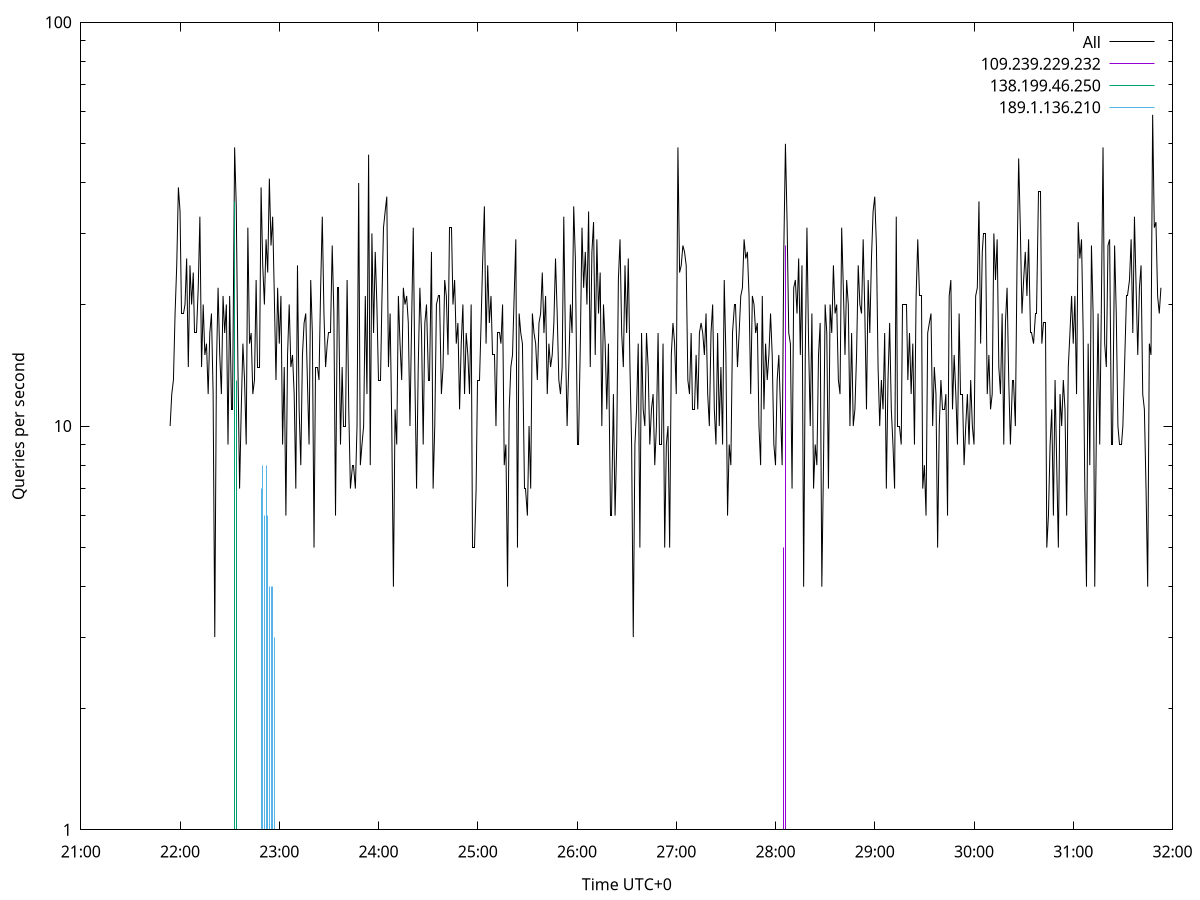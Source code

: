set terminal pngcairo size 1024,768
set output 'Sun Jan  7 09:21:54 2024.png'
set ylabel 'Queries per second'
set xlabel 'Time UTC+0'
set xdata time
set timefmt "%s"
set log y
plot \
'-' using 1:2 linecolor 0 linetype 2 with lines title 'All', \
'-' using 1:2 linecolor 1 linetype 3 with impulses title "109.239.229.232", \
'-' using 1:2 linecolor 2 linetype 3 with impulses title "138.199.46.250", \
'-' using 1:2 linecolor 3 linetype 3 with impulses title "189.1.136.210"
1704594114 10
1704594115 12
1704594116 13
1704594117 19
1704594118 25
1704594119 39
1704594120 34
1704594121 19
1704594122 19
1704594123 20
1704594124 26
1704594125 14
1704594126 25
1704594127 20
1704594128 24
1704594129 17
1704594130 17
1704594131 22
1704594132 33
1704594133 14
1704594134 20
1704594135 15
1704594136 16
1704594137 12
1704594138 17
1704594139 19
1704594140 12
1704594141 3
1704594142 14
1704594143 22
1704594144 15
1704594145 12
1704594146 21
1704594147 17
1704594148 20
1704594149 9
1704594150 21
1704594151 11
1704594152 11
1704594153 49
1704594154 35
1704594155 14
1704594156 7
1704594157 11
1704594158 16
1704594159 13
1704594160 9
1704594161 31
1704594162 16
1704594163 17
1704594164 12
1704594165 13
1704594166 23
1704594167 14
1704594168 14
1704594169 39
1704594170 25
1704594171 20
1704594172 29
1704594173 24
1704594174 41
1704594175 28
1704594176 33
1704594177 21
1704594178 13
1704594179 22
1704594180 16
1704594181 21
1704594182 9
1704594183 14
1704594184 6
1704594185 15
1704594186 20
1704594187 14
1704594188 15
1704594189 12
1704594190 7
1704594191 25
1704594192 11
1704594193 8
1704594194 15
1704594195 18
1704594196 19
1704594197 13
1704594198 9
1704594199 23
1704594200 17
1704594201 5
1704594202 14
1704594203 14
1704594204 13
1704594205 22
1704594206 33
1704594207 19
1704594208 14
1704594209 16
1704594210 17
1704594211 17
1704594212 28
1704594213 19
1704594214 6
1704594215 22
1704594216 22
1704594217 9
1704594218 14
1704594219 10
1704594220 10
1704594221 23
1704594222 11
1704594223 7
1704594224 8
1704594225 8
1704594226 7
1704594227 10
1704594228 40
1704594229 8
1704594230 9
1704594231 10
1704594232 21
1704594233 12
1704594234 47
1704594235 8
1704594236 30
1704594237 17
1704594238 27
1704594239 20
1704594240 13
1704594241 13
1704594242 20
1704594243 31
1704594244 34
1704594245 37
1704594246 14
1704594247 19
1704594248 10
1704594249 4
1704594250 11
1704594251 9
1704594252 21
1704594253 16
1704594254 13
1704594255 22
1704594256 20
1704594257 21
1704594258 18
1704594259 10
1704594260 18
1704594261 31
1704594262 13
1704594263 7
1704594264 14
1704594265 22
1704594266 17
1704594267 9
1704594268 18
1704594269 20
1704594270 13
1704594271 13
1704594272 27
1704594273 7
1704594274 10
1704594275 20
1704594276 21
1704594277 21
1704594278 12
1704594279 14
1704594280 23
1704594281 21
1704594282 15
1704594283 31
1704594284 31
1704594285 20
1704594286 23
1704594287 16
1704594288 18
1704594289 11
1704594290 16
1704594291 20
1704594292 12
1704594293 17
1704594294 15
1704594295 12
1704594296 20
1704594297 5
1704594298 5
1704594299 7
1704594300 13
1704594301 13
1704594302 18
1704594303 26
1704594304 35
1704594305 16
1704594306 25
1704594307 18
1704594308 21
1704594309 15
1704594310 15
1704594311 10
1704594312 17
1704594313 17
1704594314 16
1704594315 20
1704594316 8
1704594317 9
1704594318 4
1704594319 11
1704594320 14
1704594321 15
1704594322 21
1704594323 29
1704594324 5
1704594325 19
1704594326 17
1704594327 16
1704594328 7
1704594329 7
1704594330 6
1704594331 10
1704594332 7
1704594333 19
1704594334 17
1704594335 16
1704594336 13
1704594337 18
1704594338 19
1704594339 24
1704594340 17
1704594341 21
1704594342 12
1704594343 16
1704594344 14
1704594345 15
1704594346 18
1704594347 26
1704594348 19
1704594349 13
1704594350 12
1704594351 14
1704594352 33
1704594353 16
1704594354 10
1704594355 14
1704594356 20
1704594357 17
1704594358 35
1704594359 26
1704594360 9
1704594361 9
1704594362 16
1704594363 31
1704594364 22
1704594365 27
1704594366 20
1704594367 34
1704594368 14
1704594369 27
1704594370 32
1704594371 15
1704594372 29
1704594373 19
1704594374 24
1704594375 10
1704594376 20
1704594377 16
1704594378 11
1704594379 16
1704594380 6
1704594381 6
1704594382 12
1704594383 6
1704594384 9
1704594385 23
1704594386 29
1704594387 17
1704594388 14
1704594389 25
1704594390 17
1704594391 26
1704594392 14
1704594393 9
1704594394 3
1704594395 9
1704594396 11
1704594397 16
1704594398 5
1704594399 17
1704594400 11
1704594401 10
1704594402 17
1704594403 14
1704594404 9
1704594405 11
1704594406 12
1704594407 8
1704594408 10
1704594409 17
1704594410 9
1704594411 9
1704594412 16
1704594413 5
1704594414 9
1704594415 10
1704594416 5
1704594417 15
1704594418 18
1704594419 16
1704594420 12
1704594421 49
1704594422 24
1704594423 25
1704594424 28
1704594425 27
1704594426 25
1704594427 13
1704594428 12
1704594429 17
1704594430 11
1704594431 11
1704594432 15
1704594433 11
1704594434 17
1704594435 18
1704594436 17
1704594437 15
1704594438 19
1704594439 12
1704594440 10
1704594441 17
1704594442 20
1704594443 11
1704594444 9
1704594445 17
1704594446 10
1704594447 14
1704594448 9
1704594449 23
1704594450 15
1704594451 6
1704594452 9
1704594453 8
1704594454 17
1704594455 20
1704594456 20
1704594457 14
1704594458 17
1704594459 21
1704594460 22
1704594461 29
1704594462 26
1704594463 27
1704594464 21
1704594465 12
1704594466 21
1704594467 20
1704594468 17
1704594469 18
1704594470 10
1704594471 8
1704594472 21
1704594473 11
1704594474 16
1704594475 13
1704594476 15
1704594477 19
1704594478 15
1704594479 9
1704594480 8
1704594481 13
1704594482 15
1704594483 11
1704594484 8
1704594485 27
1704594486 50
1704594487 32
1704594488 17
1704594489 16
1704594490 7
1704594491 22
1704594492 23
1704594493 19
1704594494 26
1704594495 15
1704594496 25
1704594497 4
1704594498 15
1704594499 31
1704594500 16
1704594501 10
1704594502 19
1704594503 7
1704594504 9
1704594505 8
1704594506 15
1704594507 18
1704594508 4
1704594509 8
1704594510 20
1704594511 17
1704594512 7
1704594513 20
1704594514 17
1704594515 25
1704594516 19
1704594517 20
1704594518 13
1704594519 12
1704594520 31
1704594521 22
1704594522 15
1704594523 23
1704594524 20
1704594525 10
1704594526 17
1704594527 10
1704594528 11
1704594529 15
1704594530 25
1704594531 20
1704594532 19
1704594533 29
1704594534 19
1704594535 11
1704594536 23
1704594537 17
1704594538 26
1704594539 34
1704594540 37
1704594541 28
1704594542 14
1704594543 10
1704594544 13
1704594545 11
1704594546 17
1704594547 7
1704594548 13
1704594549 18
1704594550 11
1704594551 9
1704594552 7
1704594553 33
1704594554 10
1704594555 10
1704594556 9
1704594557 20
1704594558 20
1704594559 20
1704594560 13
1704594561 17
1704594562 12
1704594563 16
1704594564 9
1704594565 21
1704594566 29
1704594567 21
1704594568 21
1704594569 7
1704594570 8
1704594571 6
1704594572 17
1704594573 18
1704594574 19
1704594575 10
1704594576 14
1704594577 12
1704594578 5
1704594579 10
1704594580 13
1704594581 11
1704594582 11
1704594583 12
1704594584 6
1704594585 21
1704594586 23
1704594587 11
1704594588 15
1704594589 12
1704594590 9
1704594591 19
1704594592 12
1704594593 12
1704594594 8
1704594595 10
1704594596 12
1704594597 9
1704594598 13
1704594599 10
1704594600 9
1704594601 21
1704594602 22
1704594603 36
1704594604 16
1704594605 27
1704594606 30
1704594607 30
1704594608 12
1704594609 15
1704594610 11
1704594611 12
1704594612 30
1704594613 23
1704594614 29
1704594615 14
1704594616 12
1704594617 19
1704594618 9
1704594619 18
1704594620 22
1704594621 13
1704594622 9
1704594623 13
1704594624 13
1704594625 10
1704594626 25
1704594627 46
1704594628 31
1704594629 19
1704594630 23
1704594631 27
1704594632 21
1704594633 29
1704594634 17
1704594635 17
1704594636 16
1704594637 19
1704594638 19
1704594639 38
1704594640 38
1704594641 16
1704594642 18
1704594643 18
1704594644 5
1704594645 6
1704594646 9
1704594647 11
1704594648 6
1704594649 13
1704594650 8
1704594651 5
1704594652 12
1704594653 10
1704594654 13
1704594655 11
1704594656 6
1704594657 14
1704594658 17
1704594659 21
1704594660 16
1704594661 21
1704594662 12
1704594663 32
1704594664 26
1704594665 29
1704594666 17
1704594667 7
1704594668 4
1704594669 16
1704594670 8
1704594671 28
1704594672 19
1704594673 4
1704594674 10
1704594675 19
1704594676 9
1704594677 20
1704594678 49
1704594679 16
1704594680 14
1704594681 28
1704594682 29
1704594683 9
1704594684 9
1704594685 28
1704594686 19
1704594687 10
1704594688 9
1704594689 9
1704594690 10
1704594691 14
1704594692 21
1704594693 21
1704594694 23
1704594695 29
1704594696 17
1704594697 33
1704594698 22
1704594699 15
1704594700 22
1704594701 25
1704594702 12
1704594703 11
1704594704 7
1704594705 4
1704594706 16
1704594707 15
1704594708 59
1704594709 31
1704594710 32
1704594711 21
1704594712 19
1704594713 22

e
1704594485 5
1704594486 28

e
1704594152 1
1704594153 36
1704594154 13

e
1704594169 7
1704594170 8
1704594171 6
1704594172 8
1704594173 6
1704594174 4
1704594175 4
1704594176 4
1704594177 3

e
